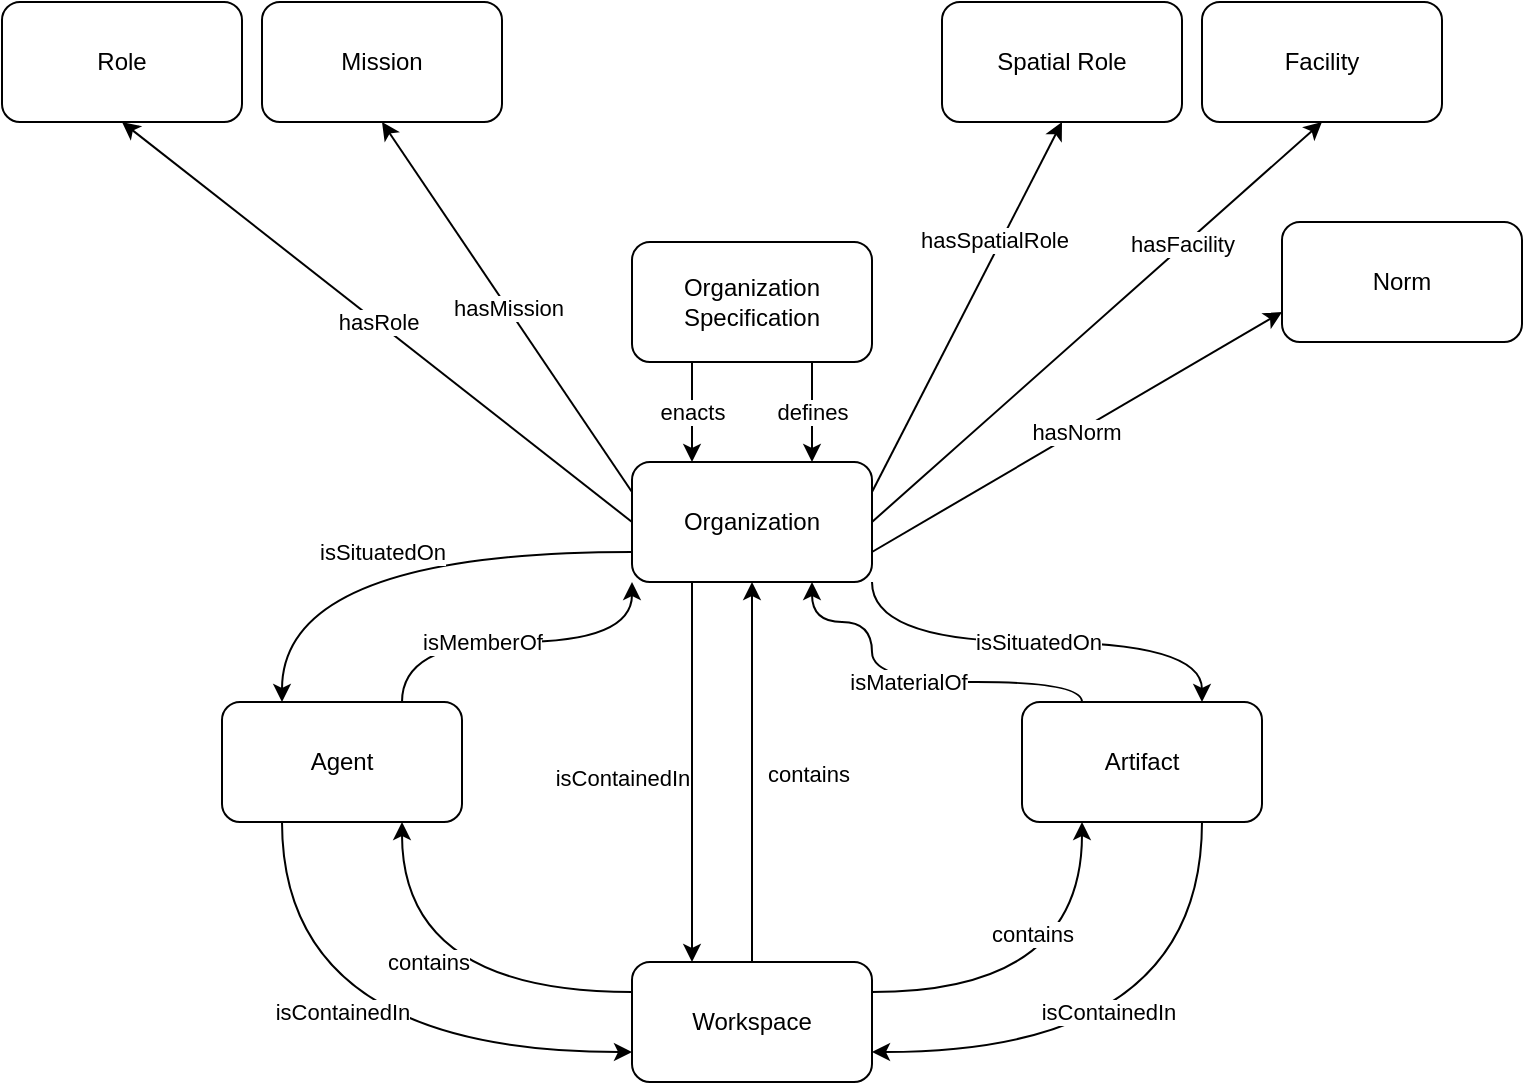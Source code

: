 <mxfile version="20.5.3" type="device"><diagram id="dnfi2Q4GiRB7h76L_fXt" name="Page-1"><mxGraphModel dx="1422" dy="765" grid="1" gridSize="10" guides="1" tooltips="1" connect="1" arrows="1" fold="1" page="1" pageScale="1" pageWidth="850" pageHeight="1100" math="0" shadow="0"><root><mxCell id="0"/><mxCell id="1" parent="0"/><mxCell id="dcy4LXrvei-DKTPp_c_g-1" value="Organization Specification" style="rounded=1;whiteSpace=wrap;html=1;" parent="1" vertex="1"><mxGeometry x="365" y="360" width="120" height="60" as="geometry"/></mxCell><mxCell id="dcy4LXrvei-DKTPp_c_g-11" value="&lt;div&gt;hasRole&lt;/div&gt;" style="rounded=0;orthogonalLoop=1;jettySize=auto;html=1;exitX=0;exitY=0.5;exitDx=0;exitDy=0;entryX=0.5;entryY=1;entryDx=0;entryDy=0;" parent="1" edge="1"><mxGeometry relative="1" as="geometry"><mxPoint x="365" y="500" as="sourcePoint"/><mxPoint x="110" y="300" as="targetPoint"/></mxGeometry></mxCell><mxCell id="dcy4LXrvei-DKTPp_c_g-13" value="hasMission" style="edgeStyle=none;rounded=0;orthogonalLoop=1;jettySize=auto;html=1;exitX=0;exitY=0.25;exitDx=0;exitDy=0;entryX=0.5;entryY=1;entryDx=0;entryDy=0;" parent="1" source="dcy4LXrvei-DKTPp_c_g-2" target="dcy4LXrvei-DKTPp_c_g-4" edge="1"><mxGeometry relative="1" as="geometry"/></mxCell><mxCell id="dcy4LXrvei-DKTPp_c_g-14" value="hasSpatialRole" style="edgeStyle=none;rounded=0;orthogonalLoop=1;jettySize=auto;html=1;exitX=1;exitY=0.25;exitDx=0;exitDy=0;entryX=0.5;entryY=1;entryDx=0;entryDy=0;" parent="1" source="dcy4LXrvei-DKTPp_c_g-2" target="dcy4LXrvei-DKTPp_c_g-5" edge="1"><mxGeometry x="0.348" y="3" relative="1" as="geometry"><mxPoint as="offset"/></mxGeometry></mxCell><mxCell id="dcy4LXrvei-DKTPp_c_g-17" value="hasFacility" style="edgeStyle=none;rounded=0;orthogonalLoop=1;jettySize=auto;html=1;exitX=1;exitY=0.5;exitDx=0;exitDy=0;entryX=0.5;entryY=1;entryDx=0;entryDy=0;" parent="1" source="dcy4LXrvei-DKTPp_c_g-2" target="dcy4LXrvei-DKTPp_c_g-6" edge="1"><mxGeometry x="0.385" y="1" relative="1" as="geometry"><mxPoint as="offset"/></mxGeometry></mxCell><mxCell id="Agn7NW3_AYIMarppjpMR-2" value="isContainedIn" style="edgeStyle=none;rounded=0;orthogonalLoop=1;jettySize=auto;html=1;exitX=0.25;exitY=1;exitDx=0;exitDy=0;startArrow=none;startFill=0;endArrow=classic;endFill=1;entryX=0.25;entryY=0;entryDx=0;entryDy=0;" parent="1" source="dcy4LXrvei-DKTPp_c_g-2" target="Agn7NW3_AYIMarppjpMR-1" edge="1"><mxGeometry x="0.029" y="-35" relative="1" as="geometry"><mxPoint as="offset"/><mxPoint x="395" y="630" as="sourcePoint"/></mxGeometry></mxCell><mxCell id="U_8W8mPOwCEDgfgbRAG4-4" value="isSituatedOn" style="edgeStyle=orthogonalEdgeStyle;rounded=0;orthogonalLoop=1;jettySize=auto;html=1;exitX=0;exitY=0.75;exitDx=0;exitDy=0;entryX=0.25;entryY=0;entryDx=0;entryDy=0;curved=1;" edge="1" parent="1" source="dcy4LXrvei-DKTPp_c_g-2" target="dcy4LXrvei-DKTPp_c_g-18"><mxGeometry relative="1" as="geometry"/></mxCell><mxCell id="U_8W8mPOwCEDgfgbRAG4-5" value="isMemberOf" style="edgeStyle=orthogonalEdgeStyle;rounded=0;orthogonalLoop=1;jettySize=auto;html=1;exitX=0;exitY=1;exitDx=0;exitDy=0;entryX=0.75;entryY=0;entryDx=0;entryDy=0;curved=1;startArrow=classic;startFill=1;endArrow=none;endFill=0;" edge="1" parent="1" source="dcy4LXrvei-DKTPp_c_g-2" target="dcy4LXrvei-DKTPp_c_g-18"><mxGeometry x="0.2" relative="1" as="geometry"><mxPoint as="offset"/></mxGeometry></mxCell><mxCell id="U_8W8mPOwCEDgfgbRAG4-6" value="isMaterialOf" style="edgeStyle=orthogonalEdgeStyle;curved=1;rounded=0;orthogonalLoop=1;jettySize=auto;html=1;exitX=0.75;exitY=1;exitDx=0;exitDy=0;entryX=0.25;entryY=0;entryDx=0;entryDy=0;startArrow=classic;startFill=1;endArrow=none;endFill=0;" edge="1" parent="1" source="dcy4LXrvei-DKTPp_c_g-2" target="dcy4LXrvei-DKTPp_c_g-19"><mxGeometry relative="1" as="geometry"><Array as="points"><mxPoint x="455" y="550"/><mxPoint x="485" y="550"/><mxPoint x="485" y="580"/><mxPoint x="590" y="580"/></Array></mxGeometry></mxCell><mxCell id="dcy4LXrvei-DKTPp_c_g-2" value="Organization" style="rounded=1;whiteSpace=wrap;html=1;" parent="1" vertex="1"><mxGeometry x="365" y="470" width="120" height="60" as="geometry"/></mxCell><mxCell id="dcy4LXrvei-DKTPp_c_g-3" value="Role" style="rounded=1;whiteSpace=wrap;html=1;" parent="1" vertex="1"><mxGeometry x="50" y="240" width="120" height="60" as="geometry"/></mxCell><mxCell id="dcy4LXrvei-DKTPp_c_g-4" value="Mission" style="rounded=1;whiteSpace=wrap;html=1;" parent="1" vertex="1"><mxGeometry x="180" y="240" width="120" height="60" as="geometry"/></mxCell><mxCell id="dcy4LXrvei-DKTPp_c_g-5" value="Spatial Role" style="rounded=1;whiteSpace=wrap;html=1;" parent="1" vertex="1"><mxGeometry x="520" y="240" width="120" height="60" as="geometry"/></mxCell><mxCell id="dcy4LXrvei-DKTPp_c_g-6" value="Facility" style="rounded=1;whiteSpace=wrap;html=1;" parent="1" vertex="1"><mxGeometry x="650" y="240" width="120" height="60" as="geometry"/></mxCell><mxCell id="dcy4LXrvei-DKTPp_c_g-9" value="enacts" style="endArrow=classic;html=1;rounded=0;entryX=0.25;entryY=0;entryDx=0;entryDy=0;exitX=0.25;exitY=1;exitDx=0;exitDy=0;" parent="1" target="dcy4LXrvei-DKTPp_c_g-2" edge="1" source="dcy4LXrvei-DKTPp_c_g-1"><mxGeometry width="50" height="50" relative="1" as="geometry"><mxPoint x="395" y="210" as="sourcePoint"/><mxPoint x="450" y="370" as="targetPoint"/></mxGeometry></mxCell><mxCell id="dcy4LXrvei-DKTPp_c_g-10" value="defines" style="endArrow=classic;html=1;rounded=0;entryX=0.75;entryY=0;entryDx=0;entryDy=0;exitX=0.75;exitY=1;exitDx=0;exitDy=0;" parent="1" source="dcy4LXrvei-DKTPp_c_g-1" target="dcy4LXrvei-DKTPp_c_g-2" edge="1"><mxGeometry width="50" height="50" relative="1" as="geometry"><mxPoint x="405" y="220" as="sourcePoint"/><mxPoint x="405" y="160" as="targetPoint"/></mxGeometry></mxCell><mxCell id="Agn7NW3_AYIMarppjpMR-3" value="isContainedIn" style="edgeStyle=orthogonalEdgeStyle;rounded=0;orthogonalLoop=1;jettySize=auto;html=1;exitX=0.25;exitY=1;exitDx=0;exitDy=0;entryX=0;entryY=0.75;entryDx=0;entryDy=0;startArrow=none;startFill=0;endArrow=classic;endFill=1;curved=1;" parent="1" source="dcy4LXrvei-DKTPp_c_g-18" target="Agn7NW3_AYIMarppjpMR-1" edge="1"><mxGeometry y="20" relative="1" as="geometry"><mxPoint as="offset"/></mxGeometry></mxCell><mxCell id="dcy4LXrvei-DKTPp_c_g-18" value="Agent" style="rounded=1;whiteSpace=wrap;html=1;" parent="1" vertex="1"><mxGeometry x="160" y="590" width="120" height="60" as="geometry"/></mxCell><mxCell id="Agn7NW3_AYIMarppjpMR-4" value="isContainedIn" style="edgeStyle=orthogonalEdgeStyle;curved=1;rounded=0;orthogonalLoop=1;jettySize=auto;html=1;exitX=0.75;exitY=1;exitDx=0;exitDy=0;entryX=1;entryY=0.75;entryDx=0;entryDy=0;startArrow=none;startFill=0;endArrow=classic;endFill=1;" parent="1" source="dcy4LXrvei-DKTPp_c_g-19" target="Agn7NW3_AYIMarppjpMR-1" edge="1"><mxGeometry x="0.16" y="-20" relative="1" as="geometry"><mxPoint as="offset"/></mxGeometry></mxCell><mxCell id="U_8W8mPOwCEDgfgbRAG4-8" value="isSituatedOn" style="edgeStyle=orthogonalEdgeStyle;curved=1;rounded=0;orthogonalLoop=1;jettySize=auto;html=1;exitX=0.75;exitY=0;exitDx=0;exitDy=0;entryX=1;entryY=1;entryDx=0;entryDy=0;startArrow=classic;startFill=1;endArrow=none;endFill=0;" edge="1" parent="1" source="dcy4LXrvei-DKTPp_c_g-19" target="dcy4LXrvei-DKTPp_c_g-2"><mxGeometry relative="1" as="geometry"/></mxCell><mxCell id="dcy4LXrvei-DKTPp_c_g-19" value="Artifact" style="rounded=1;whiteSpace=wrap;html=1;" parent="1" vertex="1"><mxGeometry x="560" y="590" width="120" height="60" as="geometry"/></mxCell><mxCell id="Agn7NW3_AYIMarppjpMR-5" value="contains" style="edgeStyle=orthogonalEdgeStyle;curved=1;rounded=0;orthogonalLoop=1;jettySize=auto;html=1;exitX=0;exitY=0.25;exitDx=0;exitDy=0;entryX=0.75;entryY=1;entryDx=0;entryDy=0;startArrow=none;startFill=0;endArrow=classic;endFill=1;" parent="1" source="Agn7NW3_AYIMarppjpMR-1" target="dcy4LXrvei-DKTPp_c_g-18" edge="1"><mxGeometry x="0.027" y="-15" relative="1" as="geometry"><mxPoint as="offset"/></mxGeometry></mxCell><mxCell id="Agn7NW3_AYIMarppjpMR-6" value="contains" style="edgeStyle=orthogonalEdgeStyle;curved=1;rounded=0;orthogonalLoop=1;jettySize=auto;html=1;exitX=1;exitY=0.25;exitDx=0;exitDy=0;entryX=0.25;entryY=1;entryDx=0;entryDy=0;startArrow=none;startFill=0;endArrow=classic;endFill=1;" parent="1" source="Agn7NW3_AYIMarppjpMR-1" target="dcy4LXrvei-DKTPp_c_g-19" edge="1"><mxGeometry x="0.415" y="25" relative="1" as="geometry"><mxPoint as="offset"/></mxGeometry></mxCell><mxCell id="Agn7NW3_AYIMarppjpMR-1" value="Workspace" style="rounded=1;whiteSpace=wrap;html=1;" parent="1" vertex="1"><mxGeometry x="365" y="720" width="120" height="60" as="geometry"/></mxCell><mxCell id="Agn7NW3_AYIMarppjpMR-8" value="" style="endArrow=classic;html=1;rounded=0;curved=1;entryX=0.5;entryY=1;entryDx=0;entryDy=0;exitX=0.5;exitY=0;exitDx=0;exitDy=0;" parent="1" source="Agn7NW3_AYIMarppjpMR-1" target="dcy4LXrvei-DKTPp_c_g-2" edge="1"><mxGeometry width="50" height="50" relative="1" as="geometry"><mxPoint x="450" y="710" as="sourcePoint"/><mxPoint x="455" y="630" as="targetPoint"/></mxGeometry></mxCell><mxCell id="Agn7NW3_AYIMarppjpMR-9" value="contains" style="edgeLabel;html=1;align=center;verticalAlign=middle;resizable=0;points=[];" parent="Agn7NW3_AYIMarppjpMR-8" vertex="1" connectable="0"><mxGeometry x="-0.058" y="-3" relative="1" as="geometry"><mxPoint x="25" y="-5" as="offset"/></mxGeometry></mxCell><mxCell id="U_8W8mPOwCEDgfgbRAG4-11" value="hasNorm" style="rounded=0;orthogonalLoop=1;jettySize=auto;html=1;exitX=0;exitY=0.75;exitDx=0;exitDy=0;entryX=1;entryY=0.75;entryDx=0;entryDy=0;startArrow=classic;startFill=1;endArrow=none;endFill=0;" edge="1" parent="1" source="U_8W8mPOwCEDgfgbRAG4-10" target="dcy4LXrvei-DKTPp_c_g-2"><mxGeometry relative="1" as="geometry"/></mxCell><mxCell id="U_8W8mPOwCEDgfgbRAG4-10" value="Norm" style="rounded=1;whiteSpace=wrap;html=1;" vertex="1" parent="1"><mxGeometry x="690" y="350" width="120" height="60" as="geometry"/></mxCell></root></mxGraphModel></diagram></mxfile>